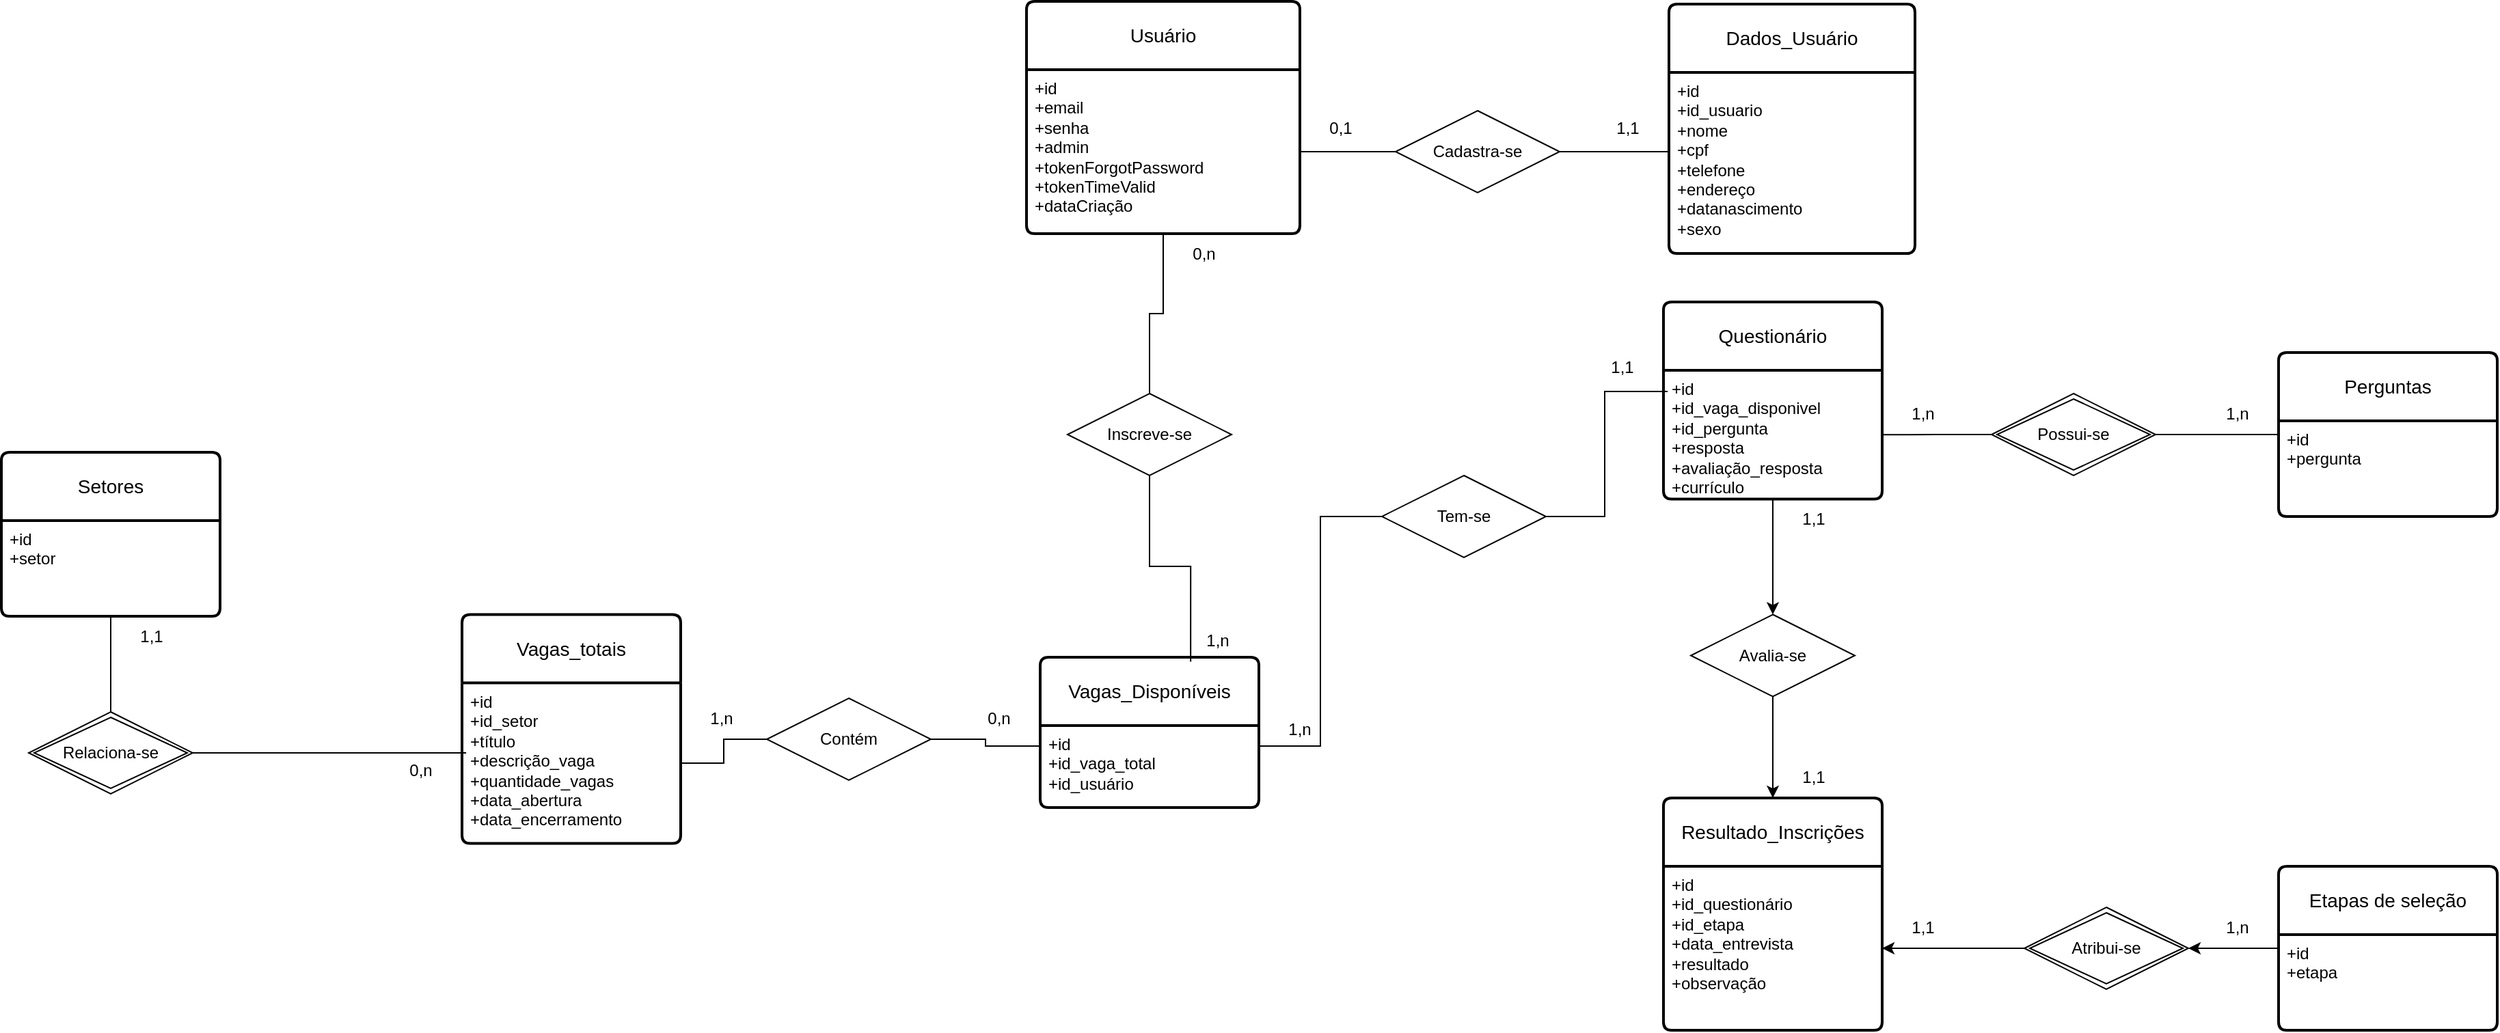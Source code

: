 <mxfile version="24.7.7">
  <diagram name="Página-1" id="de7DO5orAWd1vN3bYA0H">
    <mxGraphModel dx="2849" dy="622" grid="1" gridSize="10" guides="1" tooltips="1" connect="1" arrows="1" fold="1" page="1" pageScale="1" pageWidth="827" pageHeight="1169" math="0" shadow="0">
      <root>
        <mxCell id="0" />
        <mxCell id="1" parent="0" />
        <mxCell id="dZXWX3gMMMTmXV1Ml8qp-2" value="Usuário" style="swimlane;childLayout=stackLayout;horizontal=1;startSize=50;horizontalStack=0;rounded=1;fontSize=14;fontStyle=0;strokeWidth=2;resizeParent=0;resizeLast=1;shadow=0;dashed=0;align=center;arcSize=4;whiteSpace=wrap;html=1;" parent="1" vertex="1">
          <mxGeometry x="-80" y="20" width="200" height="170" as="geometry" />
        </mxCell>
        <mxCell id="dZXWX3gMMMTmXV1Ml8qp-3" value="+id&lt;br&gt;+email&lt;br&gt;+senha&lt;div&gt;+admin&lt;/div&gt;&lt;div&gt;+tokenForgotPassword&lt;/div&gt;&lt;div&gt;+tokenTimeValid&lt;/div&gt;&lt;div&gt;+dataCriação&lt;/div&gt;" style="align=left;strokeColor=none;fillColor=none;spacingLeft=4;fontSize=12;verticalAlign=top;resizable=0;rotatable=0;part=1;html=1;" parent="dZXWX3gMMMTmXV1Ml8qp-2" vertex="1">
          <mxGeometry y="50" width="200" height="120" as="geometry" />
        </mxCell>
        <mxCell id="dZXWX3gMMMTmXV1Ml8qp-5" value="Dados_Usuário" style="swimlane;childLayout=stackLayout;horizontal=1;startSize=50;horizontalStack=0;rounded=1;fontSize=14;fontStyle=0;strokeWidth=2;resizeParent=0;resizeLast=1;shadow=0;dashed=0;align=center;arcSize=4;whiteSpace=wrap;html=1;" parent="1" vertex="1">
          <mxGeometry x="390" y="22" width="180" height="182.5" as="geometry" />
        </mxCell>
        <mxCell id="dZXWX3gMMMTmXV1Ml8qp-6" value="&lt;div&gt;+id&lt;/div&gt;&lt;div&gt;+id_usuario&lt;/div&gt;+nome&lt;div&gt;+cpf&lt;br&gt;&lt;div&gt;+telefone&lt;/div&gt;&lt;div&gt;+endereço&lt;/div&gt;&lt;div&gt;+datanascimento&lt;/div&gt;&lt;/div&gt;&lt;div&gt;+sexo&lt;/div&gt;" style="align=left;strokeColor=none;fillColor=none;spacingLeft=4;fontSize=12;verticalAlign=top;resizable=0;rotatable=0;part=1;html=1;" parent="dZXWX3gMMMTmXV1Ml8qp-5" vertex="1">
          <mxGeometry y="50" width="180" height="132.5" as="geometry" />
        </mxCell>
        <mxCell id="dZXWX3gMMMTmXV1Ml8qp-75" style="edgeStyle=orthogonalEdgeStyle;rounded=0;orthogonalLoop=1;jettySize=auto;html=1;" parent="1" source="dZXWX3gMMMTmXV1Ml8qp-7" target="dZXWX3gMMMTmXV1Ml8qp-31" edge="1">
          <mxGeometry relative="1" as="geometry" />
        </mxCell>
        <mxCell id="dZXWX3gMMMTmXV1Ml8qp-7" value="Etapas de seleção" style="swimlane;childLayout=stackLayout;horizontal=1;startSize=50;horizontalStack=0;rounded=1;fontSize=14;fontStyle=0;strokeWidth=2;resizeParent=0;resizeLast=1;shadow=0;dashed=0;align=center;arcSize=4;whiteSpace=wrap;html=1;" parent="1" vertex="1">
          <mxGeometry x="836" y="653" width="160" height="120" as="geometry" />
        </mxCell>
        <mxCell id="dZXWX3gMMMTmXV1Ml8qp-8" value="+id&lt;br&gt;+etapa" style="align=left;strokeColor=none;fillColor=none;spacingLeft=4;fontSize=12;verticalAlign=top;resizable=0;rotatable=0;part=1;html=1;" parent="dZXWX3gMMMTmXV1Ml8qp-7" vertex="1">
          <mxGeometry y="50" width="160" height="70" as="geometry" />
        </mxCell>
        <mxCell id="dZXWX3gMMMTmXV1Ml8qp-9" value="Setores" style="swimlane;childLayout=stackLayout;horizontal=1;startSize=50;horizontalStack=0;rounded=1;fontSize=14;fontStyle=0;strokeWidth=2;resizeParent=0;resizeLast=1;shadow=0;dashed=0;align=center;arcSize=4;whiteSpace=wrap;html=1;" parent="1" vertex="1">
          <mxGeometry x="-830" y="350" width="160" height="120" as="geometry" />
        </mxCell>
        <mxCell id="dZXWX3gMMMTmXV1Ml8qp-10" value="+id&lt;br&gt;&lt;div&gt;+setor&lt;/div&gt;" style="align=left;strokeColor=none;fillColor=none;spacingLeft=4;fontSize=12;verticalAlign=top;resizable=0;rotatable=0;part=1;html=1;" parent="dZXWX3gMMMTmXV1Ml8qp-9" vertex="1">
          <mxGeometry y="50" width="160" height="70" as="geometry" />
        </mxCell>
        <mxCell id="dZXWX3gMMMTmXV1Ml8qp-11" value="Vagas_Disponíveis" style="swimlane;childLayout=stackLayout;horizontal=1;startSize=50;horizontalStack=0;rounded=1;fontSize=14;fontStyle=0;strokeWidth=2;resizeParent=0;resizeLast=1;shadow=0;dashed=0;align=center;arcSize=4;whiteSpace=wrap;html=1;" parent="1" vertex="1">
          <mxGeometry x="-70" y="500" width="160" height="110" as="geometry" />
        </mxCell>
        <mxCell id="dZXWX3gMMMTmXV1Ml8qp-12" value="+id&lt;div&gt;+id_vaga_total&lt;br&gt;&lt;div&gt;+id_usuário&lt;br&gt;&lt;div&gt;&lt;br&gt;&lt;/div&gt;&lt;/div&gt;&lt;/div&gt;" style="align=left;strokeColor=none;fillColor=none;spacingLeft=4;fontSize=12;verticalAlign=top;resizable=0;rotatable=0;part=1;html=1;" parent="dZXWX3gMMMTmXV1Ml8qp-11" vertex="1">
          <mxGeometry y="50" width="160" height="60" as="geometry" />
        </mxCell>
        <mxCell id="dZXWX3gMMMTmXV1Ml8qp-13" value="Resultado_Inscrições" style="swimlane;childLayout=stackLayout;horizontal=1;startSize=50;horizontalStack=0;rounded=1;fontSize=14;fontStyle=0;strokeWidth=2;resizeParent=0;resizeLast=1;shadow=0;dashed=0;align=center;arcSize=4;whiteSpace=wrap;html=1;" parent="1" vertex="1">
          <mxGeometry x="386" y="603" width="160" height="170" as="geometry" />
        </mxCell>
        <mxCell id="dZXWX3gMMMTmXV1Ml8qp-14" value="+id&lt;div&gt;+id_questionário&lt;/div&gt;&lt;div&gt;+id_etapa&lt;/div&gt;&lt;div&gt;&lt;span style=&quot;background-color: initial;&quot;&gt;+data_entrevista&lt;/span&gt;&lt;/div&gt;&lt;div&gt;&lt;span style=&quot;background-color: initial;&quot;&gt;+resultado&lt;/span&gt;&lt;/div&gt;&lt;div&gt;+observação&lt;/div&gt;" style="align=left;strokeColor=none;fillColor=none;spacingLeft=4;fontSize=12;verticalAlign=top;resizable=0;rotatable=0;part=1;html=1;" parent="dZXWX3gMMMTmXV1Ml8qp-13" vertex="1">
          <mxGeometry y="50" width="160" height="120" as="geometry" />
        </mxCell>
        <mxCell id="dZXWX3gMMMTmXV1Ml8qp-18" style="edgeStyle=orthogonalEdgeStyle;rounded=0;orthogonalLoop=1;jettySize=auto;html=1;curved=1;" parent="1" source="dZXWX3gMMMTmXV1Ml8qp-31" target="dZXWX3gMMMTmXV1Ml8qp-14" edge="1">
          <mxGeometry relative="1" as="geometry" />
        </mxCell>
        <mxCell id="dZXWX3gMMMTmXV1Ml8qp-20" value="Questionário" style="swimlane;childLayout=stackLayout;horizontal=1;startSize=50;horizontalStack=0;rounded=1;fontSize=14;fontStyle=0;strokeWidth=2;resizeParent=0;resizeLast=1;shadow=0;dashed=0;align=center;arcSize=4;whiteSpace=wrap;html=1;" parent="1" vertex="1">
          <mxGeometry x="386" y="240" width="160" height="144.25" as="geometry">
            <mxRectangle x="386" y="240" width="130" height="50" as="alternateBounds" />
          </mxGeometry>
        </mxCell>
        <mxCell id="dZXWX3gMMMTmXV1Ml8qp-21" value="+id&lt;div&gt;+id_vaga_disponivel&lt;br&gt;+id_pergunta&lt;/div&gt;&lt;div&gt;+resposta&lt;/div&gt;&lt;div&gt;+avaliação_resposta&lt;br&gt;&lt;div&gt;+currículo&lt;/div&gt;&lt;/div&gt;" style="align=left;strokeColor=none;fillColor=none;spacingLeft=4;fontSize=12;verticalAlign=top;resizable=0;rotatable=0;part=1;html=1;" parent="dZXWX3gMMMTmXV1Ml8qp-20" vertex="1">
          <mxGeometry y="50" width="160" height="94.25" as="geometry" />
        </mxCell>
        <mxCell id="dZXWX3gMMMTmXV1Ml8qp-64" style="edgeStyle=orthogonalEdgeStyle;rounded=0;orthogonalLoop=1;jettySize=auto;html=1;endArrow=none;endFill=0;" parent="1" source="dZXWX3gMMMTmXV1Ml8qp-23" target="dZXWX3gMMMTmXV1Ml8qp-29" edge="1">
          <mxGeometry relative="1" as="geometry" />
        </mxCell>
        <mxCell id="dZXWX3gMMMTmXV1Ml8qp-23" value="Perguntas" style="swimlane;childLayout=stackLayout;horizontal=1;startSize=50;horizontalStack=0;rounded=1;fontSize=14;fontStyle=0;strokeWidth=2;resizeParent=0;resizeLast=1;shadow=0;dashed=0;align=center;arcSize=4;whiteSpace=wrap;html=1;" parent="1" vertex="1">
          <mxGeometry x="836" y="277" width="160" height="120" as="geometry" />
        </mxCell>
        <mxCell id="dZXWX3gMMMTmXV1Ml8qp-24" value="+id&lt;br&gt;+pergunta&lt;div&gt;&lt;br&gt;&lt;/div&gt;" style="align=left;strokeColor=none;fillColor=none;spacingLeft=4;fontSize=12;verticalAlign=top;resizable=0;rotatable=0;part=1;html=1;" parent="dZXWX3gMMMTmXV1Ml8qp-23" vertex="1">
          <mxGeometry y="50" width="160" height="70" as="geometry" />
        </mxCell>
        <mxCell id="dZXWX3gMMMTmXV1Ml8qp-28" value="" style="edgeStyle=orthogonalEdgeStyle;rounded=0;orthogonalLoop=1;jettySize=auto;html=1;endArrow=none;endFill=0;" parent="1" source="dZXWX3gMMMTmXV1Ml8qp-10" target="dZXWX3gMMMTmXV1Ml8qp-27" edge="1">
          <mxGeometry relative="1" as="geometry">
            <mxPoint x="-590" y="640" as="sourcePoint" />
            <mxPoint x="-440" y="630" as="targetPoint" />
          </mxGeometry>
        </mxCell>
        <mxCell id="dZXWX3gMMMTmXV1Ml8qp-27" value="Relaciona-se" style="shape=rhombus;double=1;perimeter=rhombusPerimeter;whiteSpace=wrap;html=1;align=center;" parent="1" vertex="1">
          <mxGeometry x="-810" y="540" width="120" height="60" as="geometry" />
        </mxCell>
        <mxCell id="dZXWX3gMMMTmXV1Ml8qp-65" style="edgeStyle=orthogonalEdgeStyle;rounded=0;orthogonalLoop=1;jettySize=auto;html=1;endArrow=none;endFill=0;" parent="1" source="dZXWX3gMMMTmXV1Ml8qp-29" target="dZXWX3gMMMTmXV1Ml8qp-21" edge="1">
          <mxGeometry relative="1" as="geometry" />
        </mxCell>
        <mxCell id="dZXWX3gMMMTmXV1Ml8qp-29" value="Possui-se" style="shape=rhombus;double=1;perimeter=rhombusPerimeter;whiteSpace=wrap;html=1;align=center;" parent="1" vertex="1">
          <mxGeometry x="626" y="307" width="120" height="60" as="geometry" />
        </mxCell>
        <mxCell id="dZXWX3gMMMTmXV1Ml8qp-31" value="Atribui-se" style="shape=rhombus;double=1;perimeter=rhombusPerimeter;whiteSpace=wrap;html=1;align=center;" parent="1" vertex="1">
          <mxGeometry x="650" y="683" width="120" height="60" as="geometry" />
        </mxCell>
        <mxCell id="dZXWX3gMMMTmXV1Ml8qp-44" value="Cadastra-se" style="shape=rhombus;perimeter=rhombusPerimeter;whiteSpace=wrap;html=1;align=center;" parent="1" vertex="1">
          <mxGeometry x="190" y="100" width="120" height="60" as="geometry" />
        </mxCell>
        <mxCell id="dZXWX3gMMMTmXV1Ml8qp-48" style="edgeStyle=orthogonalEdgeStyle;rounded=0;orthogonalLoop=1;jettySize=auto;html=1;entryX=0;entryY=0.5;entryDx=0;entryDy=0;curved=1;endArrow=none;endFill=0;" parent="1" source="dZXWX3gMMMTmXV1Ml8qp-3" target="dZXWX3gMMMTmXV1Ml8qp-44" edge="1">
          <mxGeometry relative="1" as="geometry" />
        </mxCell>
        <mxCell id="dZXWX3gMMMTmXV1Ml8qp-49" value="0,1" style="text;html=1;align=center;verticalAlign=middle;whiteSpace=wrap;rounded=0;" parent="1" vertex="1">
          <mxGeometry x="120" y="97.5" width="60" height="30" as="geometry" />
        </mxCell>
        <mxCell id="dZXWX3gMMMTmXV1Ml8qp-50" value="1,1" style="text;html=1;align=center;verticalAlign=middle;whiteSpace=wrap;rounded=0;" parent="1" vertex="1">
          <mxGeometry x="330" y="97.5" width="60" height="30" as="geometry" />
        </mxCell>
        <mxCell id="dZXWX3gMMMTmXV1Ml8qp-55" style="edgeStyle=orthogonalEdgeStyle;rounded=0;orthogonalLoop=1;jettySize=auto;html=1;entryX=0;entryY=0.438;entryDx=0;entryDy=0;entryPerimeter=0;endArrow=none;endFill=0;" parent="1" source="dZXWX3gMMMTmXV1Ml8qp-44" target="dZXWX3gMMMTmXV1Ml8qp-6" edge="1">
          <mxGeometry relative="1" as="geometry" />
        </mxCell>
        <mxCell id="dZXWX3gMMMTmXV1Ml8qp-59" value="0,n" style="text;html=1;align=center;verticalAlign=middle;whiteSpace=wrap;rounded=0;" parent="1" vertex="1">
          <mxGeometry x="20" y="190" width="60" height="30" as="geometry" />
        </mxCell>
        <mxCell id="jxh5CUl1t5E--HQuOENb-32" style="edgeStyle=orthogonalEdgeStyle;rounded=0;orthogonalLoop=1;jettySize=auto;html=1;entryX=1;entryY=0.25;entryDx=0;entryDy=0;endArrow=none;endFill=0;" edge="1" parent="1" source="dZXWX3gMMMTmXV1Ml8qp-60" target="dZXWX3gMMMTmXV1Ml8qp-12">
          <mxGeometry relative="1" as="geometry" />
        </mxCell>
        <mxCell id="dZXWX3gMMMTmXV1Ml8qp-60" value="Tem-se" style="shape=rhombus;perimeter=rhombusPerimeter;whiteSpace=wrap;html=1;align=center;" parent="1" vertex="1">
          <mxGeometry x="180" y="367" width="120" height="60" as="geometry" />
        </mxCell>
        <mxCell id="dZXWX3gMMMTmXV1Ml8qp-63" style="edgeStyle=orthogonalEdgeStyle;rounded=0;orthogonalLoop=1;jettySize=auto;html=1;entryX=0.019;entryY=0.164;entryDx=0;entryDy=0;entryPerimeter=0;endArrow=none;endFill=0;" parent="1" source="dZXWX3gMMMTmXV1Ml8qp-60" target="dZXWX3gMMMTmXV1Ml8qp-21" edge="1">
          <mxGeometry relative="1" as="geometry" />
        </mxCell>
        <mxCell id="dZXWX3gMMMTmXV1Ml8qp-68" style="edgeStyle=orthogonalEdgeStyle;rounded=0;orthogonalLoop=1;jettySize=auto;html=1;" parent="1" source="dZXWX3gMMMTmXV1Ml8qp-66" target="dZXWX3gMMMTmXV1Ml8qp-13" edge="1">
          <mxGeometry relative="1" as="geometry" />
        </mxCell>
        <mxCell id="dZXWX3gMMMTmXV1Ml8qp-66" value="Avalia-se" style="shape=rhombus;perimeter=rhombusPerimeter;whiteSpace=wrap;html=1;align=center;" parent="1" vertex="1">
          <mxGeometry x="406" y="468.75" width="120" height="60" as="geometry" />
        </mxCell>
        <mxCell id="dZXWX3gMMMTmXV1Ml8qp-67" style="edgeStyle=orthogonalEdgeStyle;rounded=0;orthogonalLoop=1;jettySize=auto;html=1;" parent="1" source="dZXWX3gMMMTmXV1Ml8qp-21" target="dZXWX3gMMMTmXV1Ml8qp-66" edge="1">
          <mxGeometry relative="1" as="geometry" />
        </mxCell>
        <mxCell id="dZXWX3gMMMTmXV1Ml8qp-70" value="1,1" style="text;html=1;align=center;verticalAlign=middle;whiteSpace=wrap;rounded=0;" parent="1" vertex="1">
          <mxGeometry x="326" y="273" width="60" height="30" as="geometry" />
        </mxCell>
        <mxCell id="dZXWX3gMMMTmXV1Ml8qp-72" value="1,1" style="text;html=1;align=center;verticalAlign=middle;whiteSpace=wrap;rounded=0;" parent="1" vertex="1">
          <mxGeometry x="-750" y="470" width="60" height="30" as="geometry" />
        </mxCell>
        <mxCell id="dZXWX3gMMMTmXV1Ml8qp-74" value="1,1" style="text;html=1;align=center;verticalAlign=middle;whiteSpace=wrap;rounded=0;" parent="1" vertex="1">
          <mxGeometry x="466" y="384.25" width="60" height="30" as="geometry" />
        </mxCell>
        <mxCell id="dZXWX3gMMMTmXV1Ml8qp-76" value="1,1" style="text;html=1;align=center;verticalAlign=middle;whiteSpace=wrap;rounded=0;" parent="1" vertex="1">
          <mxGeometry x="466" y="573" width="60" height="30" as="geometry" />
        </mxCell>
        <mxCell id="dZXWX3gMMMTmXV1Ml8qp-77" value="1,n" style="text;html=1;align=center;verticalAlign=middle;whiteSpace=wrap;rounded=0;" parent="1" vertex="1">
          <mxGeometry x="776" y="307" width="60" height="30" as="geometry" />
        </mxCell>
        <mxCell id="dZXWX3gMMMTmXV1Ml8qp-78" value="1,n" style="text;html=1;align=center;verticalAlign=middle;whiteSpace=wrap;rounded=0;" parent="1" vertex="1">
          <mxGeometry x="546" y="307" width="60" height="30" as="geometry" />
        </mxCell>
        <mxCell id="dZXWX3gMMMTmXV1Ml8qp-79" value="1,n" style="text;html=1;align=center;verticalAlign=middle;whiteSpace=wrap;rounded=0;" parent="1" vertex="1">
          <mxGeometry x="776" y="683" width="60" height="30" as="geometry" />
        </mxCell>
        <mxCell id="dZXWX3gMMMTmXV1Ml8qp-80" value="1,1" style="text;html=1;align=center;verticalAlign=middle;whiteSpace=wrap;rounded=0;" parent="1" vertex="1">
          <mxGeometry x="546" y="683" width="60" height="30" as="geometry" />
        </mxCell>
        <mxCell id="jxh5CUl1t5E--HQuOENb-18" value="Inscreve-se" style="shape=rhombus;perimeter=rhombusPerimeter;whiteSpace=wrap;html=1;align=center;" vertex="1" parent="1">
          <mxGeometry x="-50" y="307" width="120" height="60" as="geometry" />
        </mxCell>
        <mxCell id="jxh5CUl1t5E--HQuOENb-19" style="edgeStyle=orthogonalEdgeStyle;rounded=0;orthogonalLoop=1;jettySize=auto;html=1;entryX=0.688;entryY=0.029;entryDx=0;entryDy=0;entryPerimeter=0;endArrow=none;endFill=0;" edge="1" parent="1" source="jxh5CUl1t5E--HQuOENb-18" target="dZXWX3gMMMTmXV1Ml8qp-11">
          <mxGeometry relative="1" as="geometry" />
        </mxCell>
        <mxCell id="jxh5CUl1t5E--HQuOENb-20" style="edgeStyle=orthogonalEdgeStyle;rounded=0;orthogonalLoop=1;jettySize=auto;html=1;endArrow=none;endFill=0;" edge="1" parent="1" source="dZXWX3gMMMTmXV1Ml8qp-3" target="jxh5CUl1t5E--HQuOENb-18">
          <mxGeometry relative="1" as="geometry" />
        </mxCell>
        <mxCell id="jxh5CUl1t5E--HQuOENb-21" value="1,n" style="text;html=1;align=center;verticalAlign=middle;whiteSpace=wrap;rounded=0;" vertex="1" parent="1">
          <mxGeometry x="30" y="472.5" width="60" height="30" as="geometry" />
        </mxCell>
        <mxCell id="jxh5CUl1t5E--HQuOENb-22" value="Vagas_totais" style="swimlane;childLayout=stackLayout;horizontal=1;startSize=50;horizontalStack=0;rounded=1;fontSize=14;fontStyle=0;strokeWidth=2;resizeParent=0;resizeLast=1;shadow=0;dashed=0;align=center;arcSize=4;whiteSpace=wrap;html=1;" vertex="1" parent="1">
          <mxGeometry x="-493" y="468.75" width="160" height="167.5" as="geometry" />
        </mxCell>
        <mxCell id="jxh5CUl1t5E--HQuOENb-23" value="&lt;div&gt;+id&lt;/div&gt;&lt;div&gt;+id_setor&lt;/div&gt;&lt;div&gt;+título&lt;/div&gt;&lt;div&gt;+descrição_vaga&lt;/div&gt;&lt;div&gt;+quantidade_vagas&lt;/div&gt;&lt;div&gt;+data_abertura&lt;/div&gt;&lt;div&gt;+data_encerramento&lt;/div&gt;" style="align=left;strokeColor=none;fillColor=none;spacingLeft=4;fontSize=12;verticalAlign=top;resizable=0;rotatable=0;part=1;html=1;" vertex="1" parent="jxh5CUl1t5E--HQuOENb-22">
          <mxGeometry y="50" width="160" height="117.5" as="geometry" />
        </mxCell>
        <mxCell id="jxh5CUl1t5E--HQuOENb-25" style="edgeStyle=orthogonalEdgeStyle;rounded=0;orthogonalLoop=1;jettySize=auto;html=1;entryX=0.019;entryY=0.436;entryDx=0;entryDy=0;entryPerimeter=0;endArrow=none;endFill=0;" edge="1" parent="1" source="dZXWX3gMMMTmXV1Ml8qp-27" target="jxh5CUl1t5E--HQuOENb-23">
          <mxGeometry relative="1" as="geometry" />
        </mxCell>
        <mxCell id="jxh5CUl1t5E--HQuOENb-26" value="1,n" style="text;html=1;align=center;verticalAlign=middle;whiteSpace=wrap;rounded=0;" vertex="1" parent="1">
          <mxGeometry x="-333" y="530" width="60" height="30" as="geometry" />
        </mxCell>
        <mxCell id="jxh5CUl1t5E--HQuOENb-28" style="edgeStyle=orthogonalEdgeStyle;rounded=0;orthogonalLoop=1;jettySize=auto;html=1;endArrow=none;endFill=0;" edge="1" parent="1" source="jxh5CUl1t5E--HQuOENb-27" target="jxh5CUl1t5E--HQuOENb-23">
          <mxGeometry relative="1" as="geometry" />
        </mxCell>
        <mxCell id="jxh5CUl1t5E--HQuOENb-29" style="edgeStyle=orthogonalEdgeStyle;rounded=0;orthogonalLoop=1;jettySize=auto;html=1;entryX=0;entryY=0.25;entryDx=0;entryDy=0;endArrow=none;endFill=0;" edge="1" parent="1" source="jxh5CUl1t5E--HQuOENb-27" target="dZXWX3gMMMTmXV1Ml8qp-12">
          <mxGeometry relative="1" as="geometry" />
        </mxCell>
        <mxCell id="jxh5CUl1t5E--HQuOENb-27" value="Contém" style="shape=rhombus;perimeter=rhombusPerimeter;whiteSpace=wrap;html=1;align=center;" vertex="1" parent="1">
          <mxGeometry x="-270" y="530" width="120" height="60" as="geometry" />
        </mxCell>
        <mxCell id="jxh5CUl1t5E--HQuOENb-30" value="0,n" style="text;html=1;align=center;verticalAlign=middle;whiteSpace=wrap;rounded=0;" vertex="1" parent="1">
          <mxGeometry x="-130" y="530" width="60" height="30" as="geometry" />
        </mxCell>
        <mxCell id="jxh5CUl1t5E--HQuOENb-31" value="0,n" style="text;html=1;align=center;verticalAlign=middle;whiteSpace=wrap;rounded=0;" vertex="1" parent="1">
          <mxGeometry x="-553" y="567.5" width="60" height="30" as="geometry" />
        </mxCell>
        <mxCell id="jxh5CUl1t5E--HQuOENb-33" value="1,n" style="text;html=1;align=center;verticalAlign=middle;whiteSpace=wrap;rounded=0;" vertex="1" parent="1">
          <mxGeometry x="90" y="537.5" width="60" height="30" as="geometry" />
        </mxCell>
      </root>
    </mxGraphModel>
  </diagram>
</mxfile>
